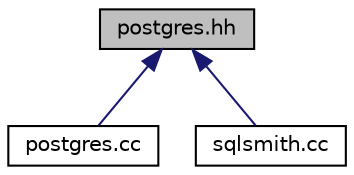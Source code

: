 digraph "postgres.hh"
{
 // LATEX_PDF_SIZE
  edge [fontname="Helvetica",fontsize="10",labelfontname="Helvetica",labelfontsize="10"];
  node [fontname="Helvetica",fontsize="10",shape=record];
  Node1 [label="postgres.hh",height=0.2,width=0.4,color="black", fillcolor="grey75", style="filled", fontcolor="black",tooltip="schema and dut classes for PostgreSQL"];
  Node1 -> Node2 [dir="back",color="midnightblue",fontsize="10",style="solid",fontname="Helvetica"];
  Node2 [label="postgres.cc",height=0.2,width=0.4,color="black", fillcolor="white", style="filled",URL="$postgres_8cc_source.html",tooltip=" "];
  Node1 -> Node3 [dir="back",color="midnightblue",fontsize="10",style="solid",fontname="Helvetica"];
  Node3 [label="sqlsmith.cc",height=0.2,width=0.4,color="black", fillcolor="white", style="filled",URL="$sqlsmith_8cc_source.html",tooltip=" "];
}
